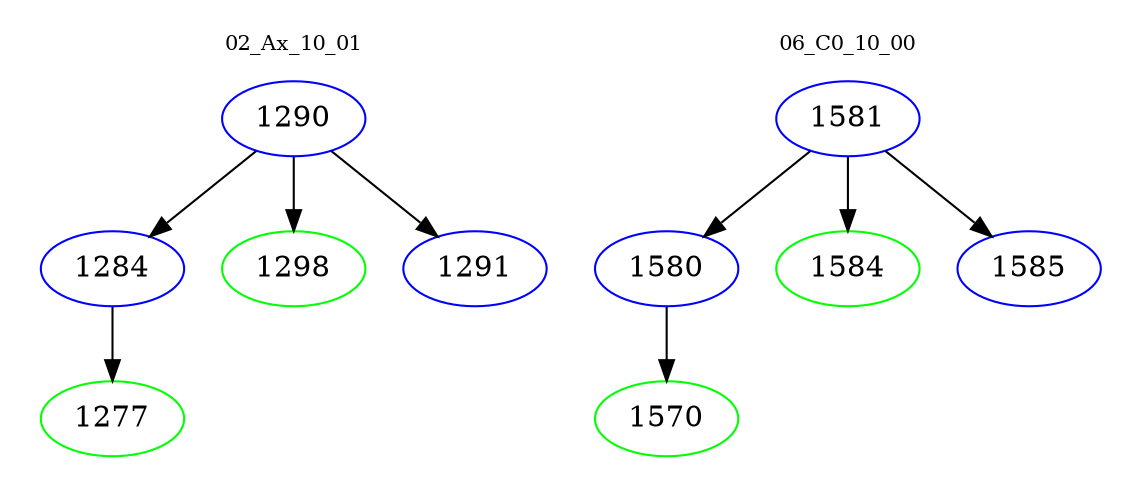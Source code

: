 digraph{
subgraph cluster_0 {
color = white
label = "02_Ax_10_01";
fontsize=10;
T0_1290 [label="1290", color="blue"]
T0_1290 -> T0_1284 [color="black"]
T0_1284 [label="1284", color="blue"]
T0_1284 -> T0_1277 [color="black"]
T0_1277 [label="1277", color="green"]
T0_1290 -> T0_1298 [color="black"]
T0_1298 [label="1298", color="green"]
T0_1290 -> T0_1291 [color="black"]
T0_1291 [label="1291", color="blue"]
}
subgraph cluster_1 {
color = white
label = "06_C0_10_00";
fontsize=10;
T1_1581 [label="1581", color="blue"]
T1_1581 -> T1_1580 [color="black"]
T1_1580 [label="1580", color="blue"]
T1_1580 -> T1_1570 [color="black"]
T1_1570 [label="1570", color="green"]
T1_1581 -> T1_1584 [color="black"]
T1_1584 [label="1584", color="green"]
T1_1581 -> T1_1585 [color="black"]
T1_1585 [label="1585", color="blue"]
}
}
